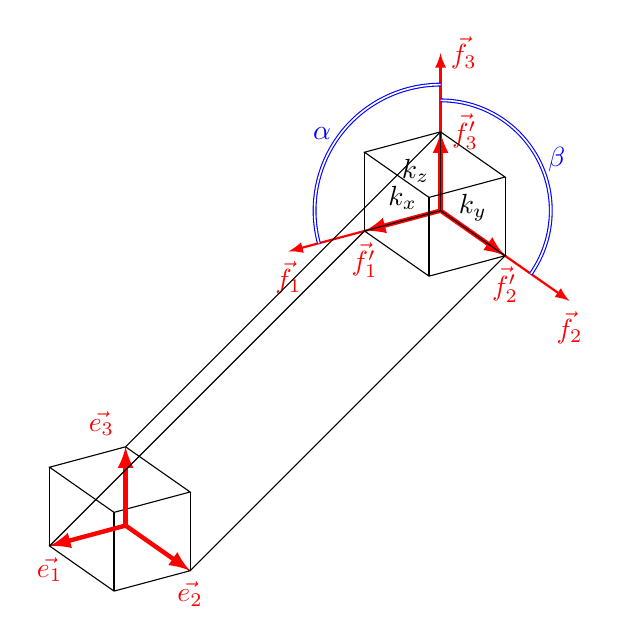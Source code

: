 ﻿\begin{tikzpicture}[scale=2]


% projection parallele 
\begin{scope}[scale=1]
\def\myalpha{105}
\def\mybeta{125}
\def\kx{0.5}
\def\ky{0.5}
\def\kz{0.5}

\coordinate (f1) at ({90+\myalpha}:1);
\coordinate (f2) at (90-\mybeta:1);
\coordinate (f3) at (90:1);

\coordinate (ff1) at (90+\myalpha:\kx);
\coordinate (ff2) at (90-\mybeta:\ky);
\coordinate (ff3) at (90:\kz);

\draw[red,  thick,->,>=latex] (0,0) -- (f1) node[below]{$\vec {f_1}$};
\draw[red,  thick,->,>=latex] (0,0) -- (f2) node[below]{$\vec {f_2}$};
\draw[red,  thick,->,>=latex] (0,0) -- (f3) node[right]{$\vec {f_3}$};

\draw[red, ultra thick,->,>=latex] (0,0) -- (ff1) node[midway, above,black] {$k_x$} node[below]{$\vec {f_1'}$};
\draw[red, ultra thick,->,>=latex] (0,0) -- (ff2) node[midway, above,black] {$k_y$}  node[below]{$\vec {f_2'}$};
\draw[red, ultra thick,->,>=latex] (0,0) -- (ff3) node[midway, left,black] {$k_z$}  node[right]{$\vec {f_3'}$};


\draw[double, blue] (90:1-0.2) arc (90:90+\myalpha:1-0.2) node[midway, left]{$\alpha$};
\draw[double, blue] (90:1-0.3) arc (90:90-\mybeta:1-0.3) node[midway, right]{$\beta$};

\draw (0,0) -- ++(ff1) -- ++(ff2) -- (ff2) -- cycle;
\draw (ff3) -- ++(ff1) -- ++(ff2) -- ($(ff2)+(ff3)$) -- cycle;
\draw (0,0) -- ++(ff3);
\draw (ff1) -- ++(ff3);
\draw (ff2) -- ++(ff3);
\draw ($(ff1)+(ff2)$) -- ++(ff3);

\begin{scope}[xshift=-2cm,yshift=-2cm]


\coordinate (e1) at (90+\myalpha:\kx);
\coordinate (e2) at (90-\mybeta:\ky);
\coordinate (e3) at (90:\kz);

\draw (0,0) -- ++(e1) -- ++(e2) -- (e2) -- cycle;
\draw (e3) -- ++(e1) -- ++(e2) -- ($(e2)+(e3)$) -- cycle;
\draw (0,0) -- ++(e3);
\draw (e1) -- ++(e3);
\draw (e2) -- ++(e3);
\draw ($(e1)+(e2)$) -- ++(e3);

\draw[red, ultra thick,->,>=latex] (0,0) -- (e1) node[below]{$\vec {e_1}$};
\draw[red, ultra thick,->,>=latex] (0,0) -- (e2) node[below]{$\vec {e_2}$};
\draw[red, ultra thick,->,>=latex] (0,0) -- (e3) node[above left]{$\vec {e_3}$};


\end{scope}

\draw (e1) -- (ff1);
\draw (e2) -- (ff2);
\draw (e3) -- (ff3);

\end{scope}



\end{tikzpicture}